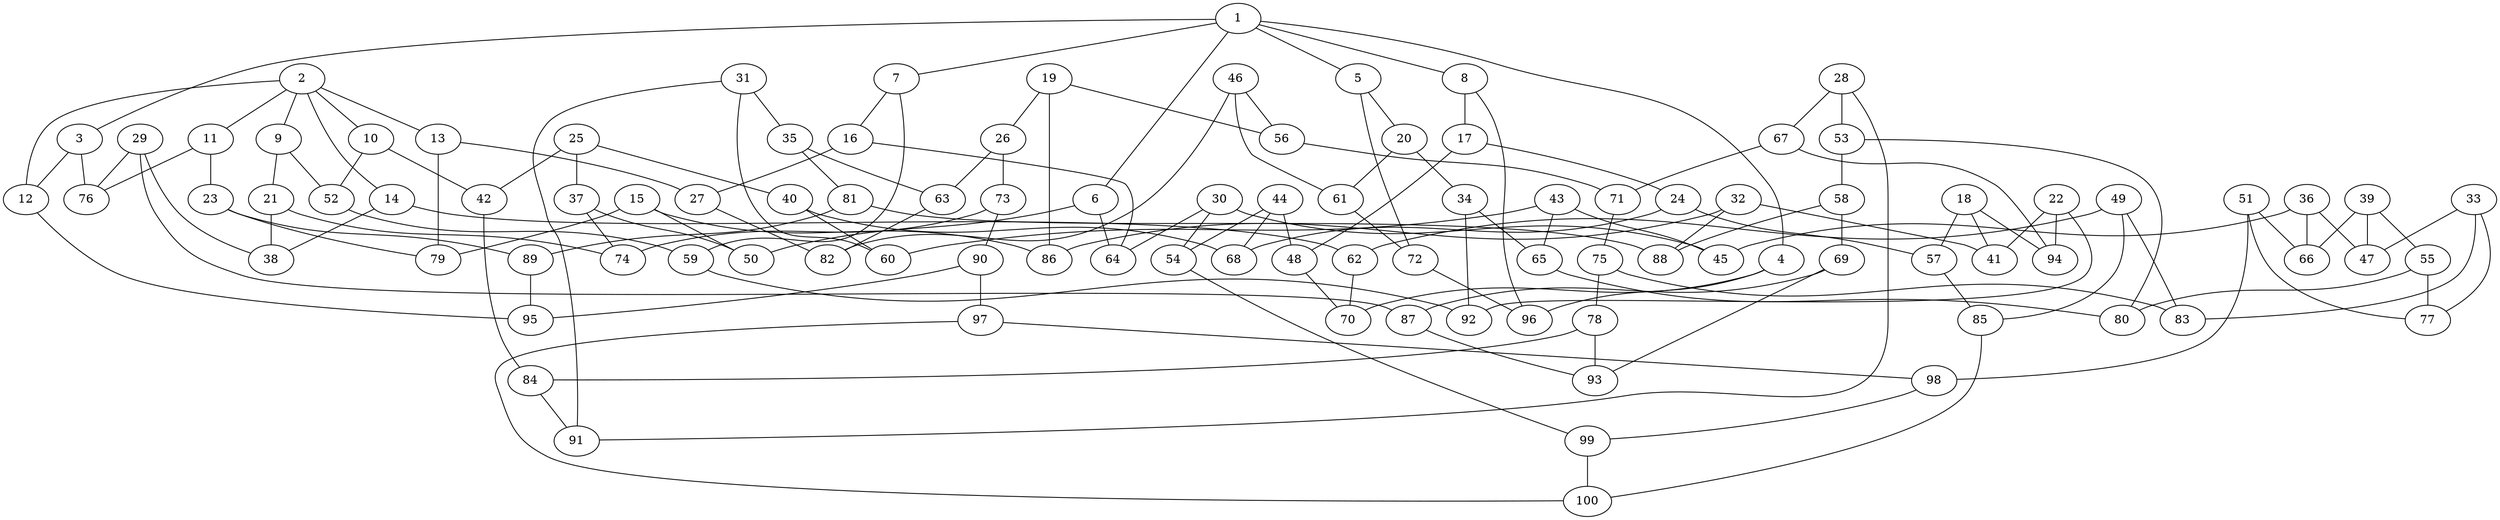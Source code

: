 graph G {
25 -- 40;
65 -- 80;
16 -- 64;
25 -- 42;
73 -- 90;
32 -- 86;
32 -- 88;
57 -- 85;
17 -- 48;
98 -- 99;
49 -- 83;
49 -- 85;
90 -- 95;
2 -- 9;
90 -- 97;
2 -- 10;
2 -- 11;
2 -- 12;
2 -- 13;
9 -- 52;
58 -- 69;
2 -- 14;
33 -- 77;
33 -- 83;
18 -- 41;
8 -- 96;
58 -- 88;
34 -- 65;
10 -- 42;
99 -- 100;
43 -- 45;
75 -- 78;
67 -- 71;
26 -- 63;
18 -- 57;
19 -- 26;
75 -- 83;
3 -- 12;
10 -- 52;
42 -- 84;
11 -- 23;
26 -- 73;
51 -- 66;
43 -- 60;
43 -- 65;
34 -- 92;
51 -- 77;
67 -- 94;
35 -- 63;
59 -- 92;
44 -- 48;
19 -- 56;
52 -- 59;
84 -- 91;
36 -- 45;
44 -- 54;
36 -- 47;
18 -- 94;
20 -- 34;
35 -- 81;
51 -- 98;
27 -- 82;
44 -- 68;
28 -- 53;
36 -- 66;
11 -- 76;
19 -- 86;
53 -- 58;
28 -- 67;
3 -- 76;
20 -- 61;
29 -- 38;
61 -- 72;
37 -- 50;
13 -- 27;
5 -- 20;
85 -- 100;
21 -- 38;
69 -- 87;
69 -- 93;
53 -- 80;
28 -- 91;
4 -- 70;
37 -- 74;
78 -- 84;
62 -- 70;
46 -- 56;
29 -- 76;
30 -- 45;
46 -- 61;
78 -- 93;
12 -- 95;
22 -- 41;
21 -- 74;
14 -- 38;
30 -- 54;
29 -- 87;
4 -- 96;
13 -- 79;
30 -- 64;
5 -- 72;
31 -- 35;
46 -- 82;
71 -- 75;
87 -- 93;
39 -- 47;
7 -- 16;
6 -- 50;
54 -- 99;
14 -- 62;
39 -- 55;
63 -- 82;
55 -- 77;
55 -- 80;
6 -- 64;
39 -- 66;
31 -- 60;
15 -- 50;
22 -- 92;
22 -- 94;
8 -- 17;
32 -- 41;
16 -- 27;
56 -- 71;
7 -- 59;
40 -- 60;
48 -- 70;
23 -- 79;
72 -- 96;
31 -- 91;
40 -- 68;
15 -- 79;
24 -- 57;
73 -- 74;
97 -- 98;
1 -- 3;
23 -- 89;
1 -- 4;
97 -- 100;
1 -- 5;
1 -- 6;
1 -- 7;
89 -- 95;
1 -- 8;
15 -- 86;
17 -- 24;
81 -- 88;
81 -- 89;
9 -- 21;
24 -- 68;
25 -- 37;
49 -- 62;
33 -- 47;
}
